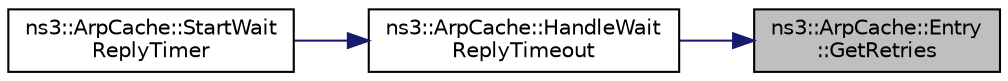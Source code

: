 digraph "ns3::ArpCache::Entry::GetRetries"
{
 // LATEX_PDF_SIZE
  edge [fontname="Helvetica",fontsize="10",labelfontname="Helvetica",labelfontsize="10"];
  node [fontname="Helvetica",fontsize="10",shape=record];
  rankdir="RL";
  Node1 [label="ns3::ArpCache::Entry\l::GetRetries",height=0.2,width=0.4,color="black", fillcolor="grey75", style="filled", fontcolor="black",tooltip=" "];
  Node1 -> Node2 [dir="back",color="midnightblue",fontsize="10",style="solid",fontname="Helvetica"];
  Node2 [label="ns3::ArpCache::HandleWait\lReplyTimeout",height=0.2,width=0.4,color="black", fillcolor="white", style="filled",URL="$classns3_1_1_arp_cache.html#a8922ac0806811b42957bfc68a3ccf1c6",tooltip="This function is an event handler for the event that the ArpCache wants to check whether it must retr..."];
  Node2 -> Node3 [dir="back",color="midnightblue",fontsize="10",style="solid",fontname="Helvetica"];
  Node3 [label="ns3::ArpCache::StartWait\lReplyTimer",height=0.2,width=0.4,color="black", fillcolor="white", style="filled",URL="$classns3_1_1_arp_cache.html#ada18c1c06844b8e43201d3d7a3a61098",tooltip="This method will schedule a timeout at WaitReplyTimeout interval in the future, unless a timer is alr..."];
}
